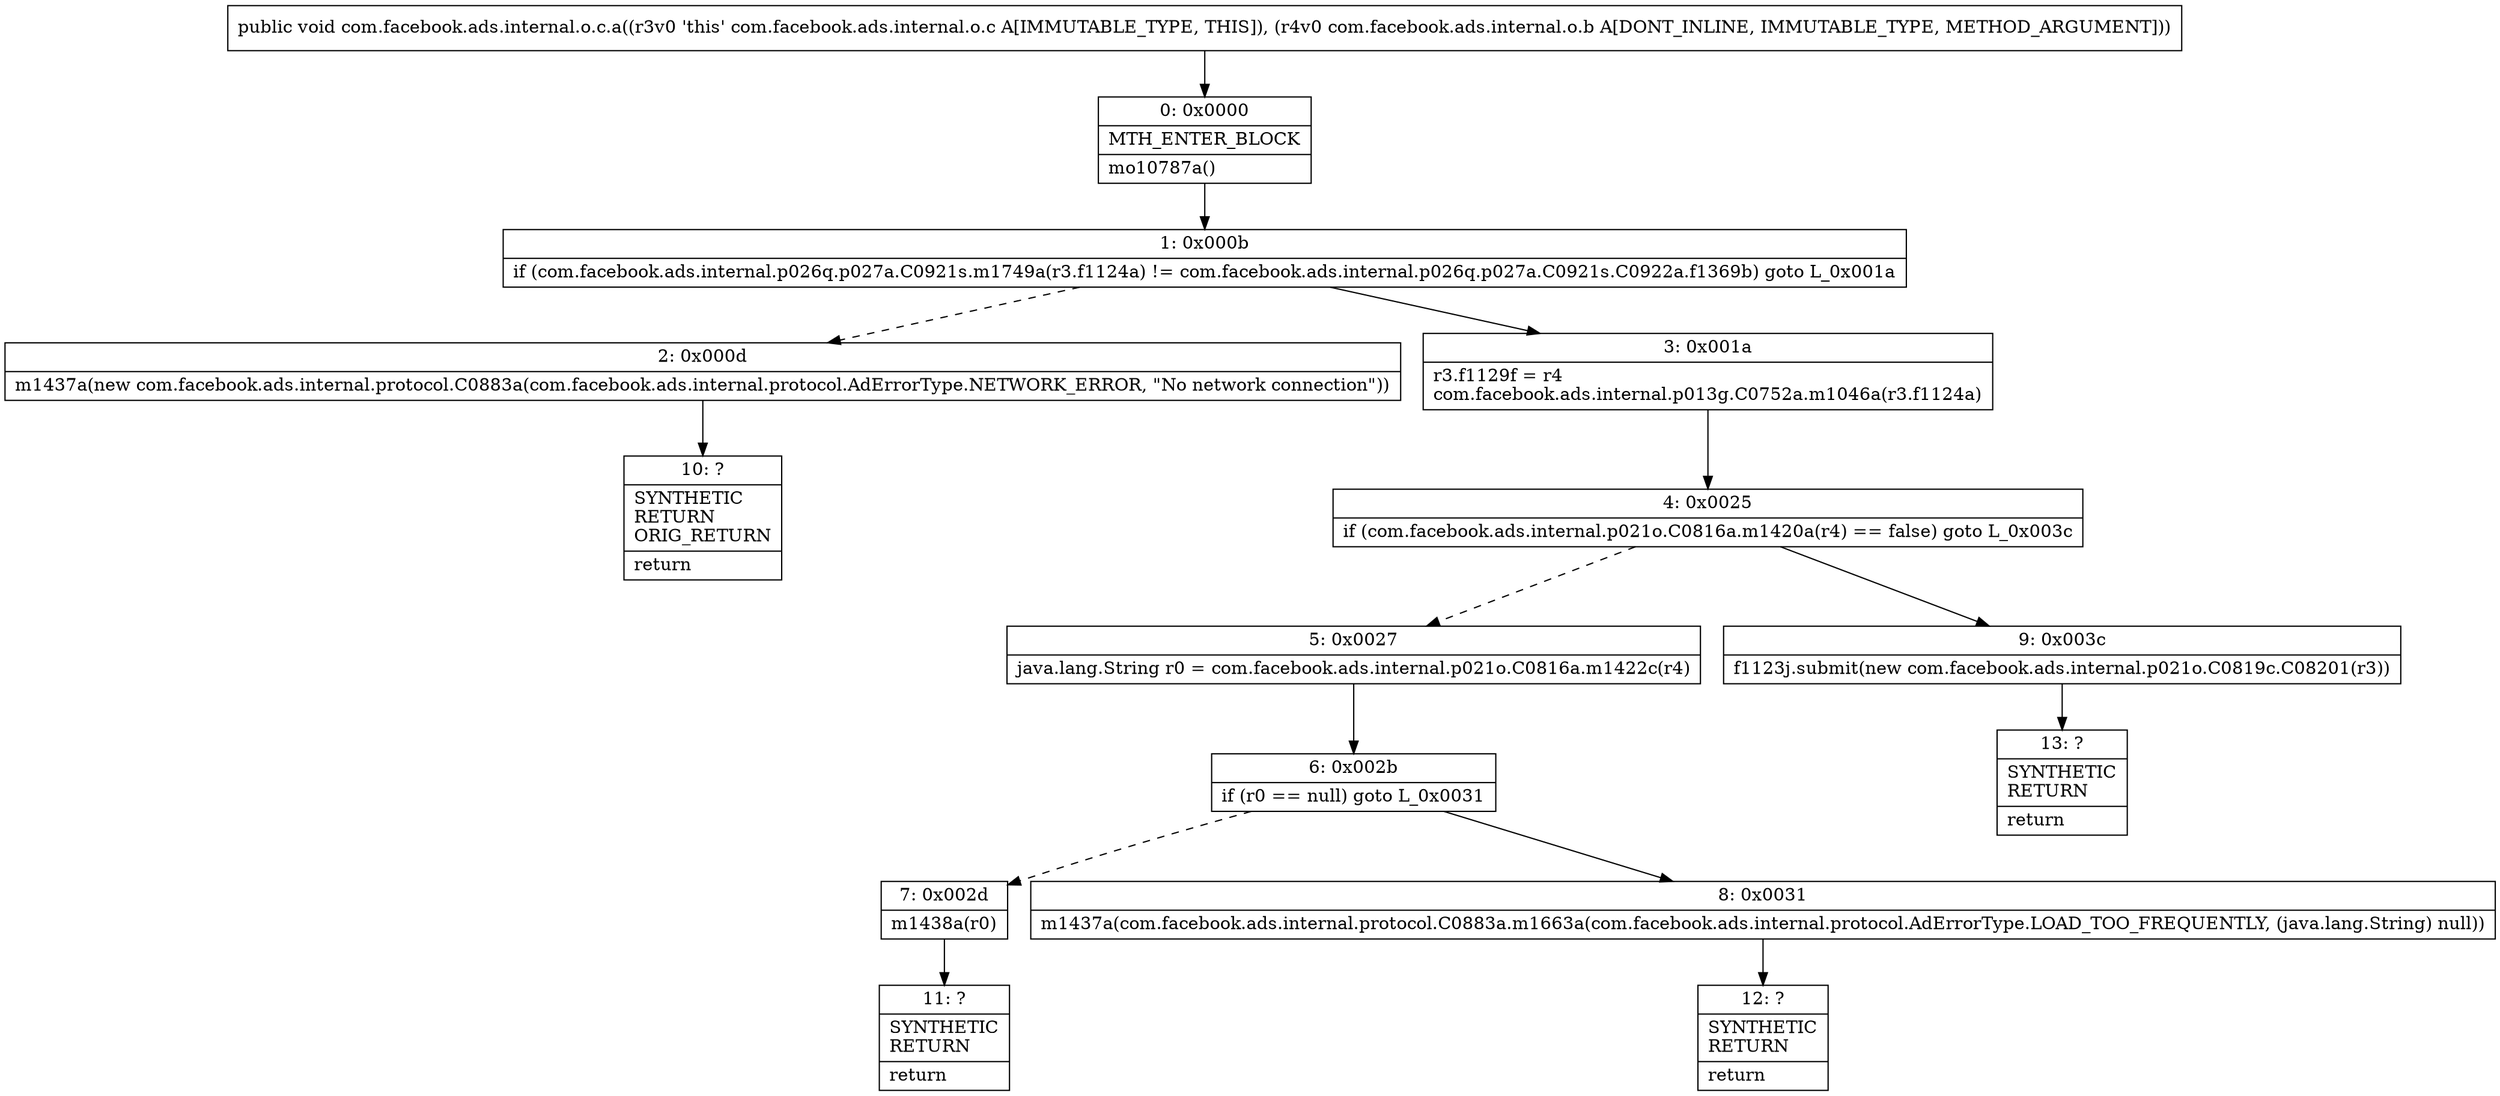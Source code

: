 digraph "CFG forcom.facebook.ads.internal.o.c.a(Lcom\/facebook\/ads\/internal\/o\/b;)V" {
Node_0 [shape=record,label="{0\:\ 0x0000|MTH_ENTER_BLOCK\l|mo10787a()\l}"];
Node_1 [shape=record,label="{1\:\ 0x000b|if (com.facebook.ads.internal.p026q.p027a.C0921s.m1749a(r3.f1124a) != com.facebook.ads.internal.p026q.p027a.C0921s.C0922a.f1369b) goto L_0x001a\l}"];
Node_2 [shape=record,label="{2\:\ 0x000d|m1437a(new com.facebook.ads.internal.protocol.C0883a(com.facebook.ads.internal.protocol.AdErrorType.NETWORK_ERROR, \"No network connection\"))\l}"];
Node_3 [shape=record,label="{3\:\ 0x001a|r3.f1129f = r4\lcom.facebook.ads.internal.p013g.C0752a.m1046a(r3.f1124a)\l}"];
Node_4 [shape=record,label="{4\:\ 0x0025|if (com.facebook.ads.internal.p021o.C0816a.m1420a(r4) == false) goto L_0x003c\l}"];
Node_5 [shape=record,label="{5\:\ 0x0027|java.lang.String r0 = com.facebook.ads.internal.p021o.C0816a.m1422c(r4)\l}"];
Node_6 [shape=record,label="{6\:\ 0x002b|if (r0 == null) goto L_0x0031\l}"];
Node_7 [shape=record,label="{7\:\ 0x002d|m1438a(r0)\l}"];
Node_8 [shape=record,label="{8\:\ 0x0031|m1437a(com.facebook.ads.internal.protocol.C0883a.m1663a(com.facebook.ads.internal.protocol.AdErrorType.LOAD_TOO_FREQUENTLY, (java.lang.String) null))\l}"];
Node_9 [shape=record,label="{9\:\ 0x003c|f1123j.submit(new com.facebook.ads.internal.p021o.C0819c.C08201(r3))\l}"];
Node_10 [shape=record,label="{10\:\ ?|SYNTHETIC\lRETURN\lORIG_RETURN\l|return\l}"];
Node_11 [shape=record,label="{11\:\ ?|SYNTHETIC\lRETURN\l|return\l}"];
Node_12 [shape=record,label="{12\:\ ?|SYNTHETIC\lRETURN\l|return\l}"];
Node_13 [shape=record,label="{13\:\ ?|SYNTHETIC\lRETURN\l|return\l}"];
MethodNode[shape=record,label="{public void com.facebook.ads.internal.o.c.a((r3v0 'this' com.facebook.ads.internal.o.c A[IMMUTABLE_TYPE, THIS]), (r4v0 com.facebook.ads.internal.o.b A[DONT_INLINE, IMMUTABLE_TYPE, METHOD_ARGUMENT])) }"];
MethodNode -> Node_0;
Node_0 -> Node_1;
Node_1 -> Node_2[style=dashed];
Node_1 -> Node_3;
Node_2 -> Node_10;
Node_3 -> Node_4;
Node_4 -> Node_5[style=dashed];
Node_4 -> Node_9;
Node_5 -> Node_6;
Node_6 -> Node_7[style=dashed];
Node_6 -> Node_8;
Node_7 -> Node_11;
Node_8 -> Node_12;
Node_9 -> Node_13;
}

